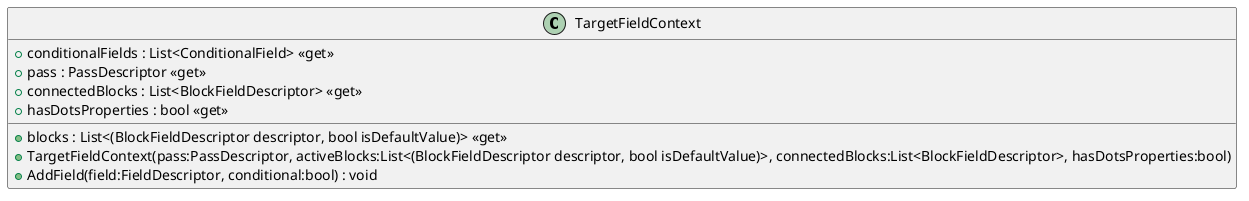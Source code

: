 @startuml
class TargetFieldContext {
    + conditionalFields : List<ConditionalField> <<get>>
    + pass : PassDescriptor <<get>>
    + blocks : List<(BlockFieldDescriptor descriptor, bool isDefaultValue)> <<get>>
    + connectedBlocks : List<BlockFieldDescriptor> <<get>>
    + hasDotsProperties : bool <<get>>
    + TargetFieldContext(pass:PassDescriptor, activeBlocks:List<(BlockFieldDescriptor descriptor, bool isDefaultValue)>, connectedBlocks:List<BlockFieldDescriptor>, hasDotsProperties:bool)
    + AddField(field:FieldDescriptor, conditional:bool) : void
}
@enduml
